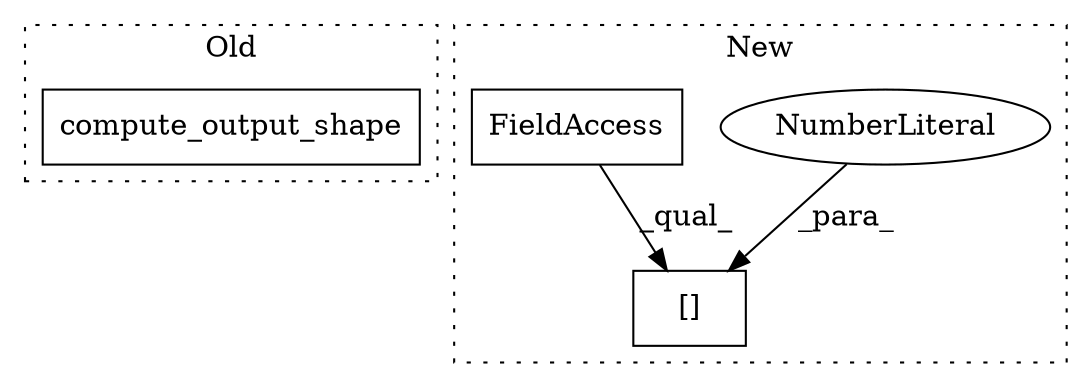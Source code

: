 digraph G {
subgraph cluster0 {
1 [label="compute_output_shape" a="32" s="2112,2144" l="21,1" shape="box"];
label = "Old";
style="dotted";
}
subgraph cluster1 {
2 [label="[]" a="2" s="2112,2130" l="17,1" shape="box"];
3 [label="NumberLiteral" a="34" s="2129" l="1" shape="ellipse"];
4 [label="FieldAccess" a="22" s="2112" l="16" shape="box"];
label = "New";
style="dotted";
}
3 -> 2 [label="_para_"];
4 -> 2 [label="_qual_"];
}